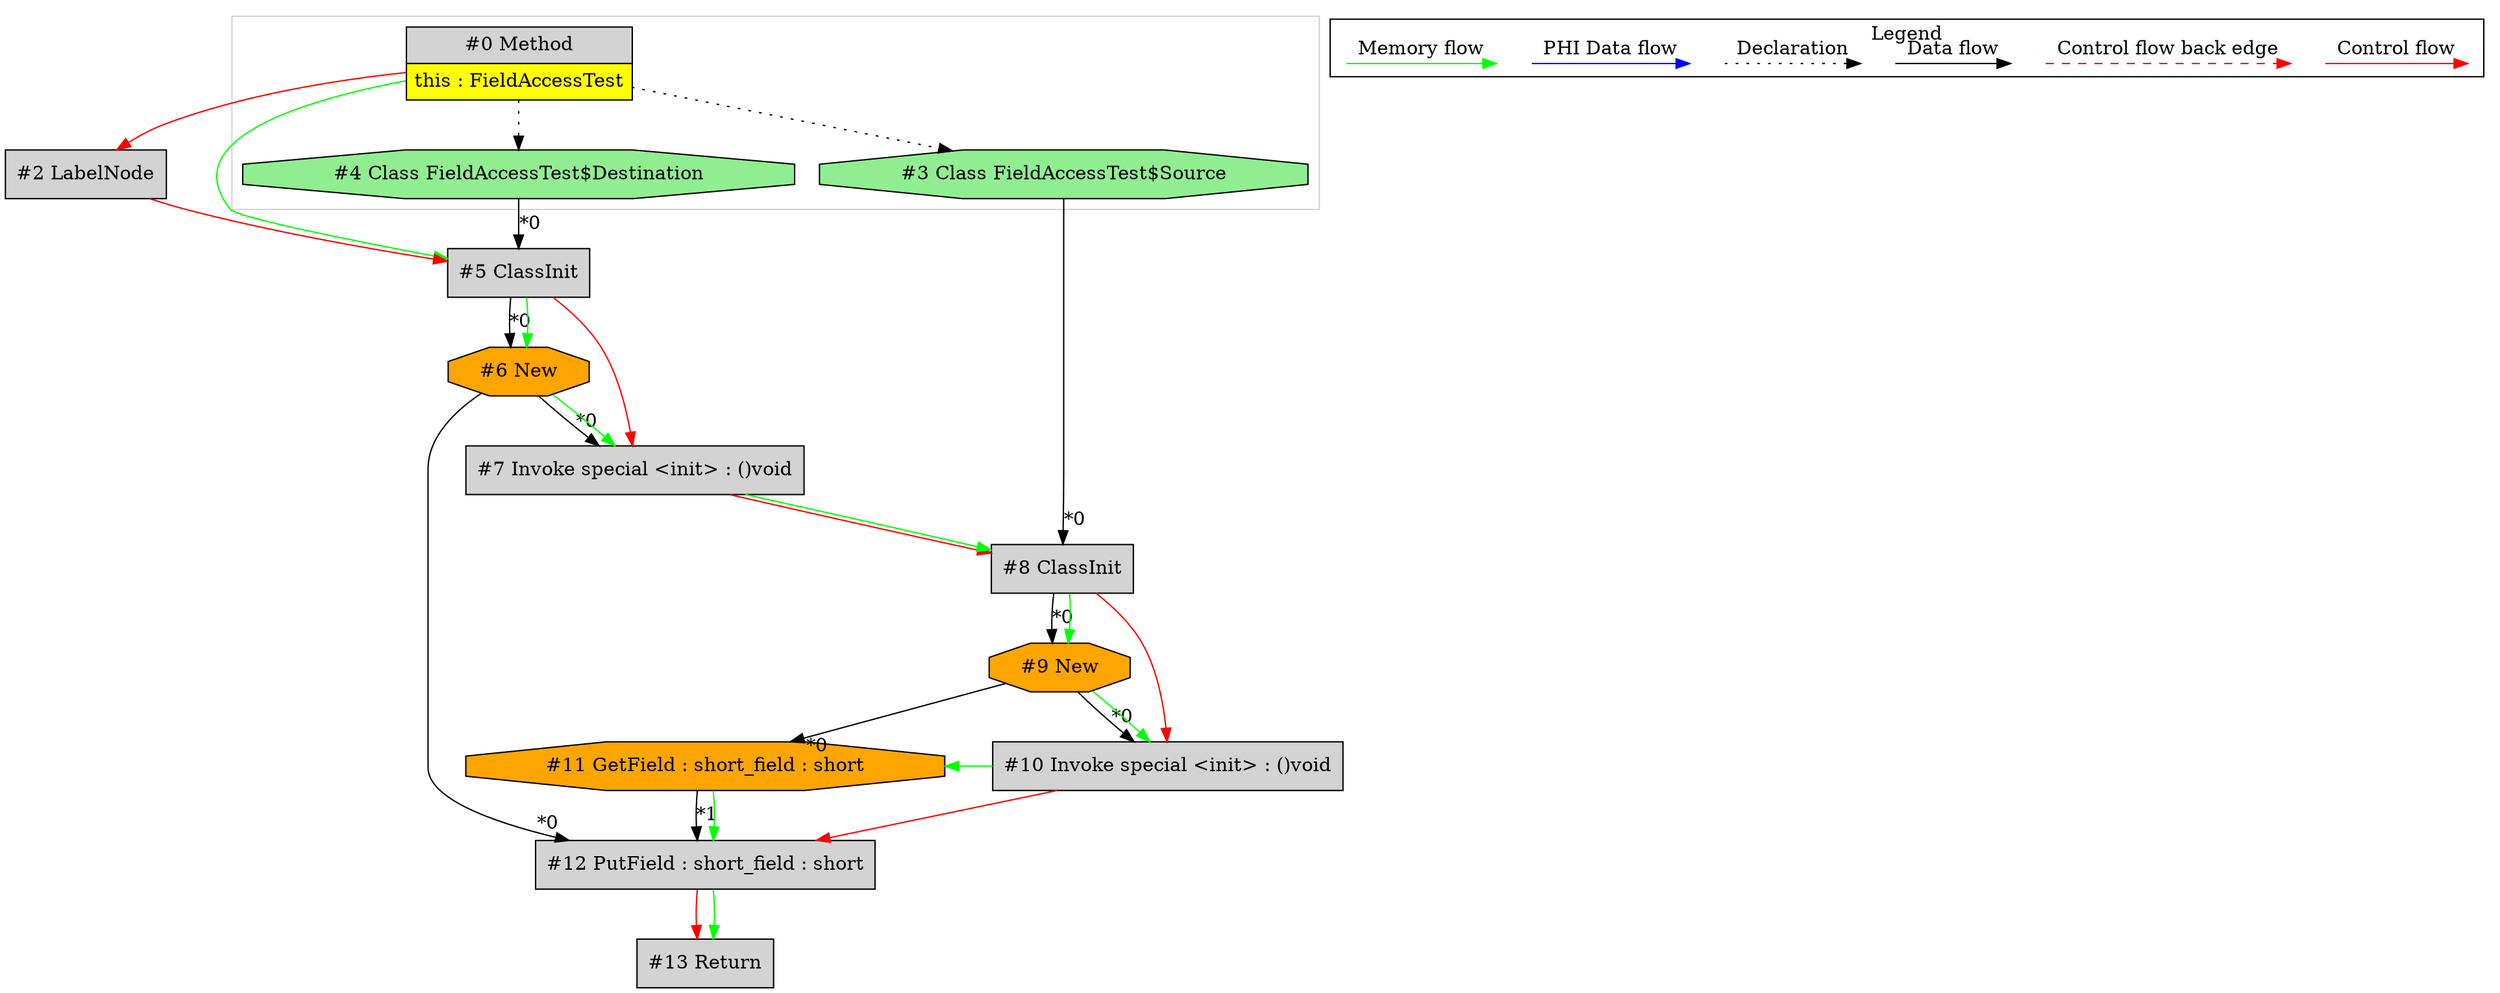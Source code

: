 digraph {
 ordering="in";
 node0[margin="0", label=<<table border="0" cellborder="1" cellspacing="0" cellpadding="5"><tr><td colspan="1">#0 Method</td></tr><tr><td port="prj1" bgcolor="yellow">this : FieldAccessTest</td></tr></table>>,shape=none, fillcolor=lightgrey, style=filled];
 node5[label="#5 ClassInit",shape=box, fillcolor=lightgrey, style=filled];
 node4 -> node5[headlabel="*0", labeldistance=2];
 node2 -> node5[labeldistance=2, color=red, fontcolor=red];
 node0 -> node5[labeldistance=2, color=green, constraint=false];
 node2[label="#2 LabelNode",shape=box, fillcolor=lightgrey, style=filled];
 node0 -> node2[labeldistance=2, color=red, fontcolor=red];
 node4[label="#4 Class FieldAccessTest$Destination",shape=octagon, fillcolor=lightgreen, style=filled];
 node0 -> node4[style=dotted];
 node7[label="#7 Invoke special <init> : ()void",shape=box, fillcolor=lightgrey, style=filled];
 node6 -> node7[headlabel="*0", labeldistance=2];
 node5 -> node7[labeldistance=2, color=red, fontcolor=red];
 node6 -> node7[labeldistance=2, color=green, constraint=false];
 node6[label="#6 New",shape=octagon, fillcolor=orange, style=filled];
 node5 -> node6[headlabel="*0", labeldistance=2];
 node5 -> node6[labeldistance=2, color=green, constraint=false];
 node12[label="#12 PutField : short_field : short",shape=box, fillcolor=lightgrey, style=filled];
 node6 -> node12[headlabel="*0", labeldistance=2];
 node11 -> node12[headlabel="*1", labeldistance=2];
 node11 -> node12[labeldistance=2, color=green, constraint=false];
 node10 -> node12[labeldistance=2, color=red, fontcolor=red];
 node10[label="#10 Invoke special <init> : ()void",shape=box, fillcolor=lightgrey, style=filled];
 node9 -> node10[headlabel="*0", labeldistance=2];
 node8 -> node10[labeldistance=2, color=red, fontcolor=red];
 node9 -> node10[labeldistance=2, color=green, constraint=false];
 node9[label="#9 New",shape=octagon, fillcolor=orange, style=filled];
 node8 -> node9[headlabel="*0", labeldistance=2];
 node8 -> node9[labeldistance=2, color=green, constraint=false];
 node8[label="#8 ClassInit",shape=box, fillcolor=lightgrey, style=filled];
 node3 -> node8[headlabel="*0", labeldistance=2];
 node7 -> node8[labeldistance=2, color=red, fontcolor=red];
 node7 -> node8[labeldistance=2, color=green, constraint=false];
 node3[label="#3 Class FieldAccessTest$Source",shape=octagon, fillcolor=lightgreen, style=filled];
 node0 -> node3[style=dotted];
 node11[label="#11 GetField : short_field : short",shape=octagon, fillcolor=orange, style=filled];
 node9 -> node11[headlabel="*0", labeldistance=2];
 node10 -> node11[labeldistance=2, color=green, constraint=false];
 node13[label="#13 Return",shape=box, fillcolor=lightgrey, style=filled];
 node12 -> node13[labeldistance=2, color=red, fontcolor=red];
 node12 -> node13[labeldistance=2, color=green, constraint=false];
 subgraph cluster_0 {
  color=lightgray;
  node0;
  node3;
  node4;
 }
 subgraph cluster_000 {
  label = "Legend";
  node [shape=point]
  {
   rank=same;
   c0 [style = invis];
   c1 [style = invis];
   c2 [style = invis];
   c3 [style = invis];
   d0 [style = invis];
   d1 [style = invis];
   d2 [style = invis];
   d3 [style = invis];
   d4 [style = invis];
   d5 [style = invis];
   d6 [style = invis];
   d7 [style = invis];
  }
  c0 -> c1 [label="Control flow", style=solid, color=red]
  c2 -> c3 [label="Control flow back edge", style=dashed, color=red]
  d0 -> d1 [label="Data flow"]
  d2 -> d3 [label="Declaration", style=dotted]
  d4 -> d5 [label="PHI Data flow", color=blue]
  d6 -> d7 [label="Memory flow", color=green]
 }

}
